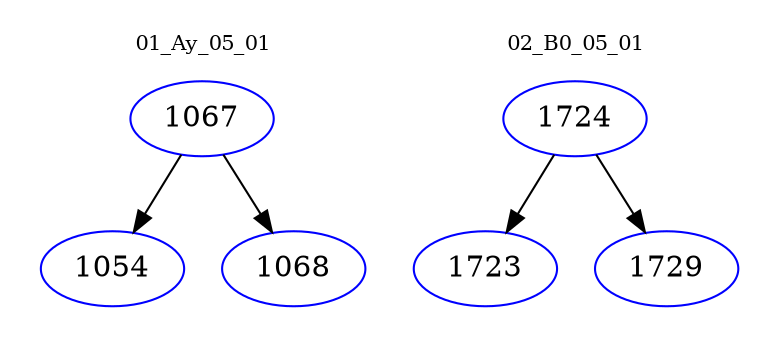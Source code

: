 digraph{
subgraph cluster_0 {
color = white
label = "01_Ay_05_01";
fontsize=10;
T0_1067 [label="1067", color="blue"]
T0_1067 -> T0_1054 [color="black"]
T0_1054 [label="1054", color="blue"]
T0_1067 -> T0_1068 [color="black"]
T0_1068 [label="1068", color="blue"]
}
subgraph cluster_1 {
color = white
label = "02_B0_05_01";
fontsize=10;
T1_1724 [label="1724", color="blue"]
T1_1724 -> T1_1723 [color="black"]
T1_1723 [label="1723", color="blue"]
T1_1724 -> T1_1729 [color="black"]
T1_1729 [label="1729", color="blue"]
}
}

